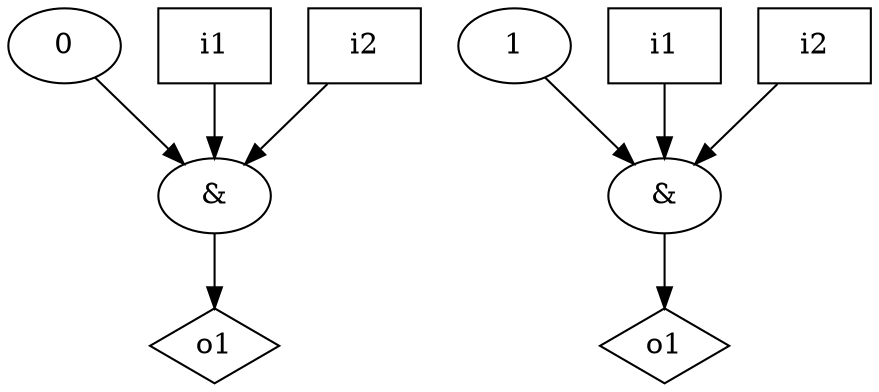 digraph G {
n0 [label="&"];
n1 [label="0"];
n2 [label="i1",shape="box"];
n3 [label="i2",shape="box"];
n4 [label="o1",shape="diamond"];
n5 [label="&"];
n6 [label="1"];
n7 [label="i1",shape="box"];
n8 [label="i2",shape="box"];
n9 [label="o1",shape="diamond"];
n0 -> n4
n1 -> n0
n2 -> n0
n3 -> n0
n5 -> n9
n6 -> n5
n7 -> n5
n8 -> n5
}